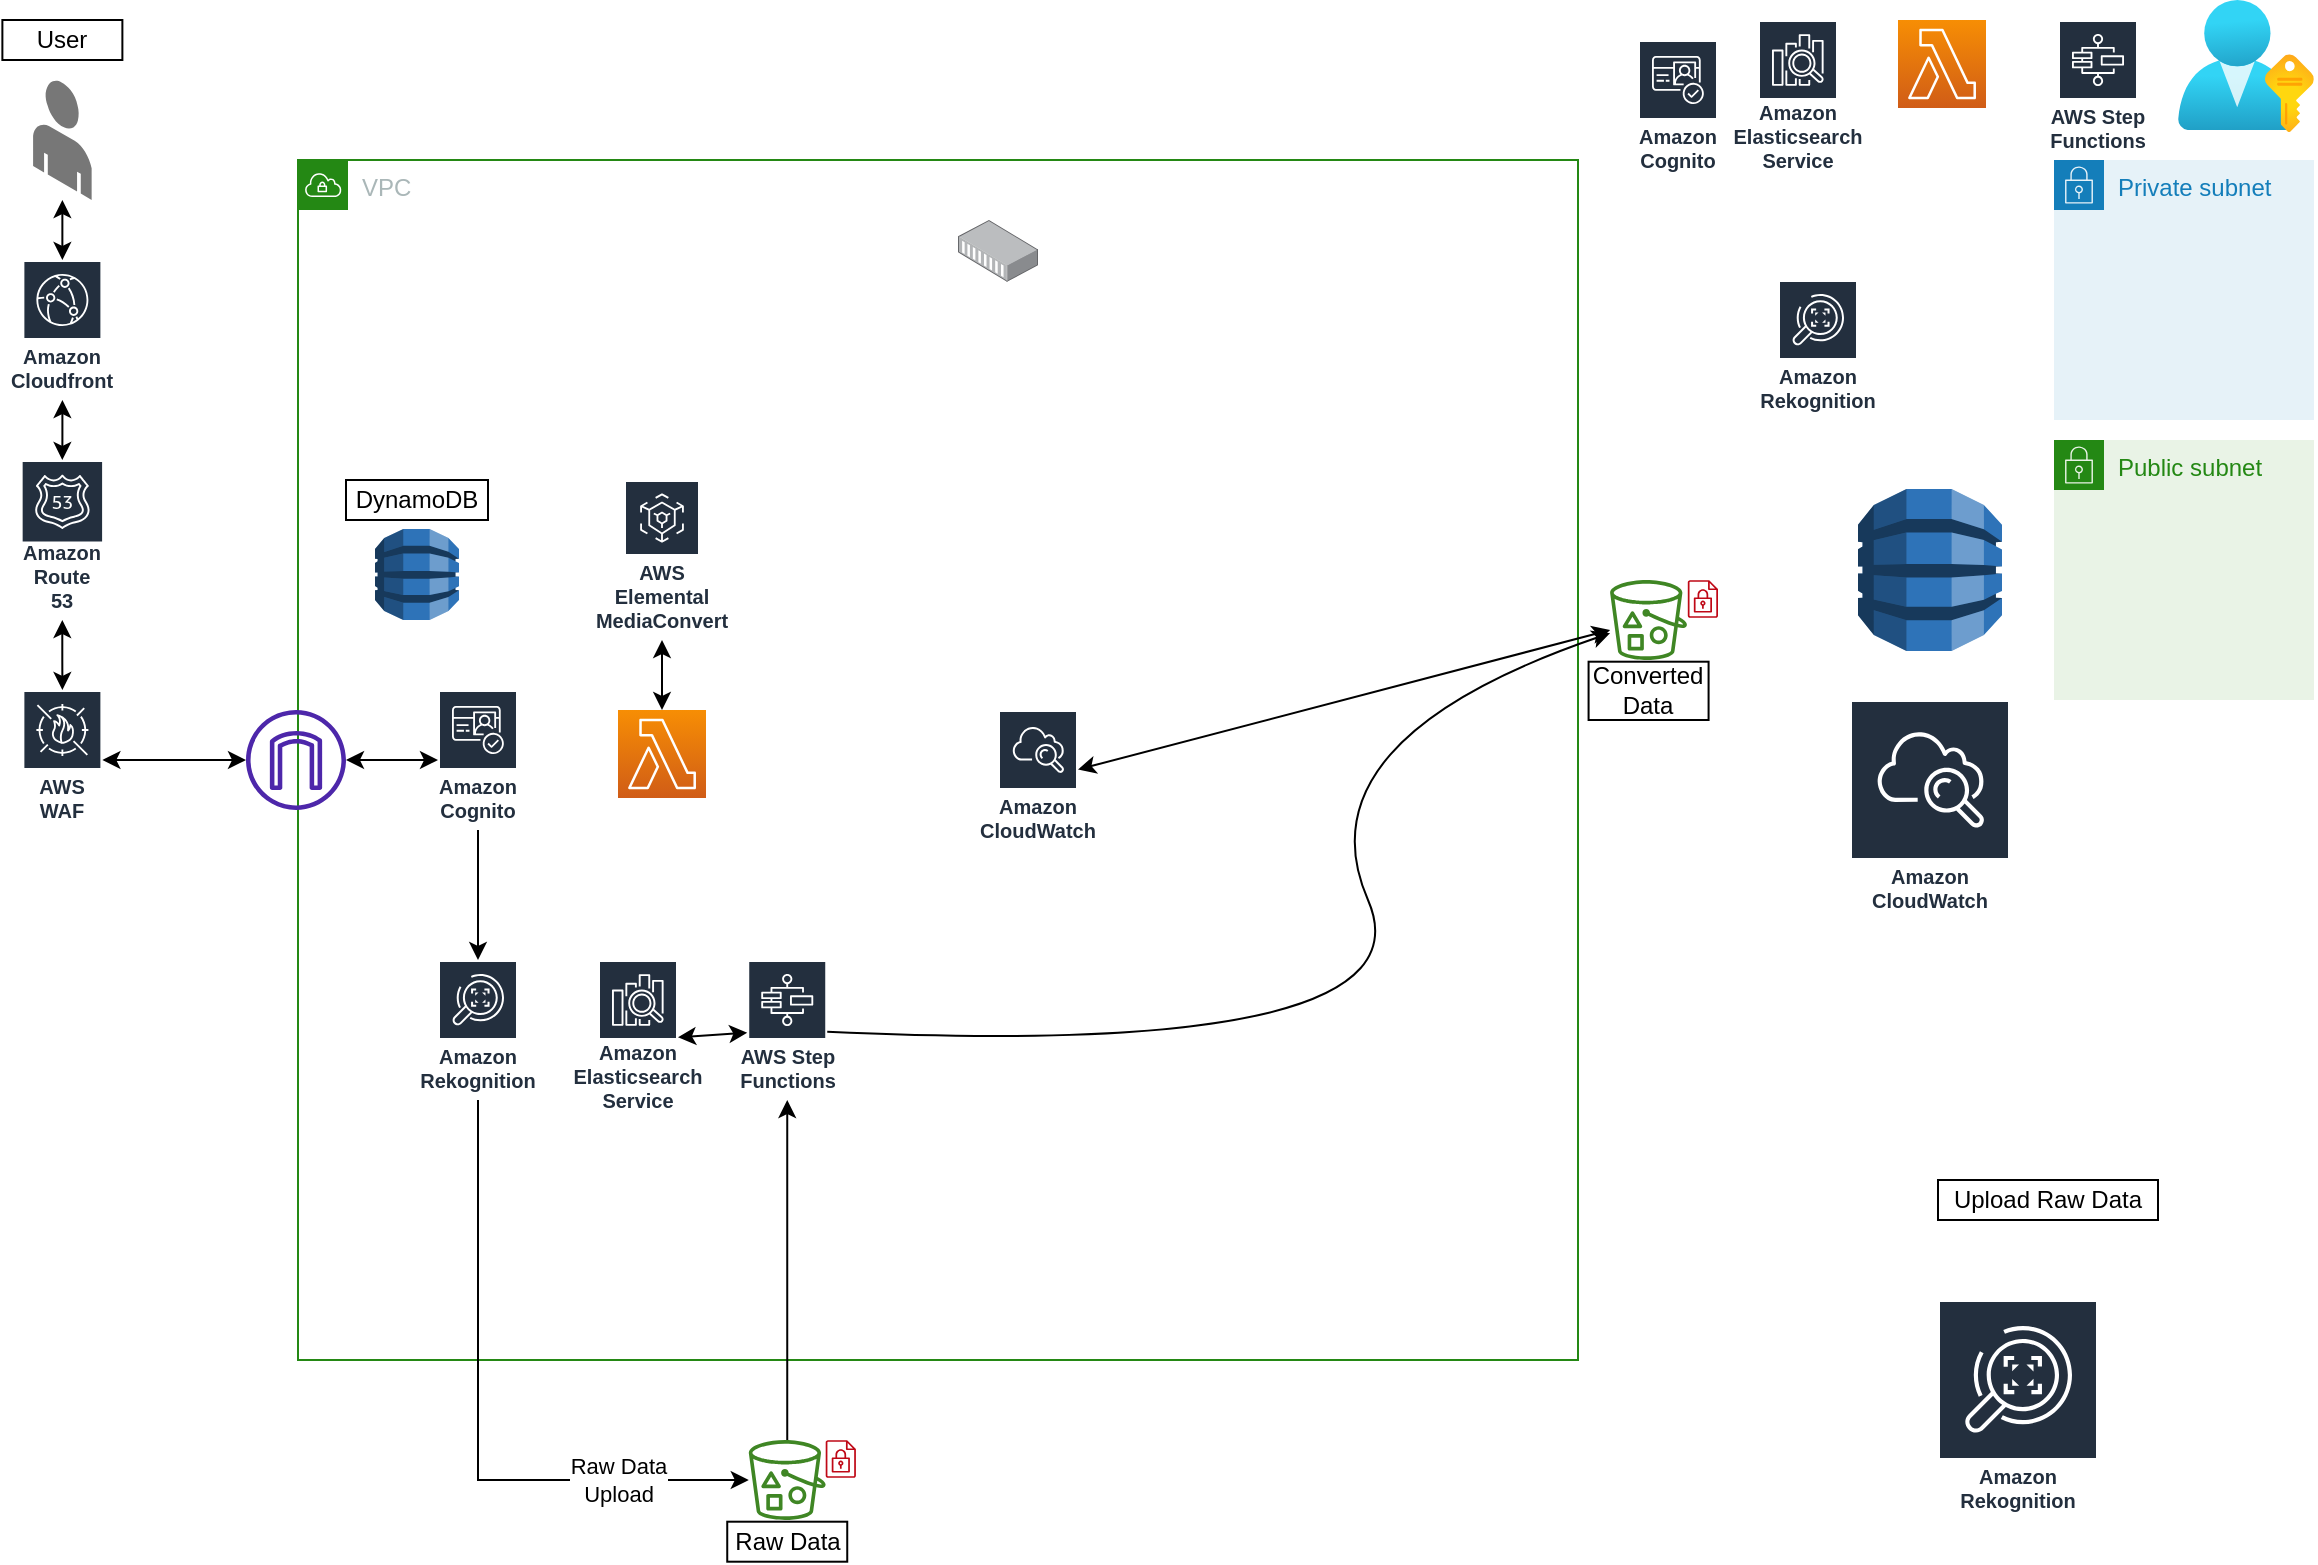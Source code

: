 <mxfile version="20.6.0" type="github">
  <diagram id="S3VAisHAgMA8_Ykdj9Oy" name="Page-1">
    <mxGraphModel dx="1151" dy="771" grid="1" gridSize="10" guides="1" tooltips="1" connect="1" arrows="1" fold="1" page="1" pageScale="1" pageWidth="1169" pageHeight="827" background="#ffffff" math="0" shadow="0">
      <root>
        <mxCell id="0" />
        <mxCell id="1" parent="0" />
        <mxCell id="wD5FJYrh4Tz_VP_SSk0y-1" value="VPC" style="points=[[0,0],[0.25,0],[0.5,0],[0.75,0],[1,0],[1,0.25],[1,0.5],[1,0.75],[1,1],[0.75,1],[0.5,1],[0.25,1],[0,1],[0,0.75],[0,0.5],[0,0.25]];outlineConnect=0;gradientColor=none;html=1;whiteSpace=wrap;fontSize=12;fontStyle=0;container=1;pointerEvents=0;collapsible=0;recursiveResize=0;shape=mxgraph.aws4.group;grIcon=mxgraph.aws4.group_vpc;strokeColor=#248814;fillColor=none;verticalAlign=top;align=left;spacingLeft=30;fontColor=#AAB7B8;dashed=0;" parent="1" vertex="1">
          <mxGeometry x="160" y="80" width="640" height="600" as="geometry" />
        </mxCell>
        <mxCell id="wD5FJYrh4Tz_VP_SSk0y-71" value="" style="sketch=0;outlineConnect=0;fontColor=#232F3E;gradientColor=none;fillColor=#4D27AA;strokeColor=none;dashed=0;verticalLabelPosition=bottom;verticalAlign=top;align=center;html=1;fontSize=12;fontStyle=0;aspect=fixed;pointerEvents=1;shape=mxgraph.aws4.internet_gateway;" parent="wD5FJYrh4Tz_VP_SSk0y-1" vertex="1">
          <mxGeometry x="-26" y="275" width="50" height="50" as="geometry" />
        </mxCell>
        <mxCell id="zQIibiH8kJXUubg3hGH6-17" value="" style="endArrow=classic;startArrow=classic;html=1;rounded=0;strokeColor=default;curved=1;elbow=vertical;" edge="1" parent="wD5FJYrh4Tz_VP_SSk0y-1" source="wD5FJYrh4Tz_VP_SSk0y-71" target="zQIibiH8kJXUubg3hGH6-25">
          <mxGeometry width="50" height="50" relative="1" as="geometry">
            <mxPoint x="-103.18" y="360" as="sourcePoint" />
            <mxPoint x="70" y="300" as="targetPoint" />
          </mxGeometry>
        </mxCell>
        <mxCell id="zQIibiH8kJXUubg3hGH6-19" value="AWS Step Functions" style="sketch=0;outlineConnect=0;fontColor=#232F3E;gradientColor=none;strokeColor=#ffffff;fillColor=#232F3E;dashed=0;verticalLabelPosition=middle;verticalAlign=bottom;align=center;html=1;whiteSpace=wrap;fontSize=10;fontStyle=1;spacing=3;shape=mxgraph.aws4.productIcon;prIcon=mxgraph.aws4.step_functions;" vertex="1" parent="wD5FJYrh4Tz_VP_SSk0y-1">
          <mxGeometry x="224.62" y="400" width="40" height="70" as="geometry" />
        </mxCell>
        <mxCell id="zQIibiH8kJXUubg3hGH6-21" value="" style="sketch=0;points=[[0,0,0],[0.25,0,0],[0.5,0,0],[0.75,0,0],[1,0,0],[0,1,0],[0.25,1,0],[0.5,1,0],[0.75,1,0],[1,1,0],[0,0.25,0],[0,0.5,0],[0,0.75,0],[1,0.25,0],[1,0.5,0],[1,0.75,0]];outlineConnect=0;fontColor=#232F3E;gradientColor=#F78E04;gradientDirection=north;fillColor=#D05C17;strokeColor=#ffffff;dashed=0;verticalLabelPosition=bottom;verticalAlign=top;align=center;html=1;fontSize=12;fontStyle=0;aspect=fixed;shape=mxgraph.aws4.resourceIcon;resIcon=mxgraph.aws4.lambda;" vertex="1" parent="wD5FJYrh4Tz_VP_SSk0y-1">
          <mxGeometry x="160" y="275" width="44" height="44" as="geometry" />
        </mxCell>
        <mxCell id="zQIibiH8kJXUubg3hGH6-25" value="Amazon Cognito" style="sketch=0;outlineConnect=0;fontColor=#232F3E;gradientColor=none;strokeColor=#ffffff;fillColor=#232F3E;dashed=0;verticalLabelPosition=middle;verticalAlign=bottom;align=center;html=1;whiteSpace=wrap;fontSize=10;fontStyle=1;spacing=3;shape=mxgraph.aws4.productIcon;prIcon=mxgraph.aws4.cognito;" vertex="1" parent="wD5FJYrh4Tz_VP_SSk0y-1">
          <mxGeometry x="70" y="265" width="40" height="70" as="geometry" />
        </mxCell>
        <mxCell id="zQIibiH8kJXUubg3hGH6-26" value="Amazon CloudWatch" style="sketch=0;outlineConnect=0;fontColor=#232F3E;gradientColor=none;strokeColor=#ffffff;fillColor=#232F3E;dashed=0;verticalLabelPosition=middle;verticalAlign=bottom;align=center;html=1;whiteSpace=wrap;fontSize=10;fontStyle=1;spacing=3;shape=mxgraph.aws4.productIcon;prIcon=mxgraph.aws4.cloudwatch;" vertex="1" parent="wD5FJYrh4Tz_VP_SSk0y-1">
          <mxGeometry x="350" y="275" width="40" height="70" as="geometry" />
        </mxCell>
        <mxCell id="zQIibiH8kJXUubg3hGH6-28" value="AWS Elemental MediaConvert" style="sketch=0;outlineConnect=0;fontColor=#232F3E;gradientColor=none;strokeColor=#ffffff;fillColor=#232F3E;dashed=0;verticalLabelPosition=middle;verticalAlign=bottom;align=center;html=1;whiteSpace=wrap;fontSize=10;fontStyle=1;spacing=3;shape=mxgraph.aws4.productIcon;prIcon=mxgraph.aws4.elemental_mediaconvert;" vertex="1" parent="wD5FJYrh4Tz_VP_SSk0y-1">
          <mxGeometry x="163" y="160" width="38" height="80" as="geometry" />
        </mxCell>
        <mxCell id="zQIibiH8kJXUubg3hGH6-29" value="" style="outlineConnect=0;dashed=0;verticalLabelPosition=bottom;verticalAlign=top;align=center;html=1;shape=mxgraph.aws3.dynamo_db;fillColor=#2E73B8;gradientColor=none;" vertex="1" parent="wD5FJYrh4Tz_VP_SSk0y-1">
          <mxGeometry x="38.5" y="184.5" width="42" height="45.5" as="geometry" />
        </mxCell>
        <mxCell id="zQIibiH8kJXUubg3hGH6-30" value="DynamoDB" style="rounded=0;whiteSpace=wrap;html=1;" vertex="1" parent="wD5FJYrh4Tz_VP_SSk0y-1">
          <mxGeometry x="24" y="160" width="71" height="20" as="geometry" />
        </mxCell>
        <mxCell id="zQIibiH8kJXUubg3hGH6-35" value="" style="endArrow=classic;startArrow=classic;html=1;rounded=0;exitX=0.5;exitY=0;exitDx=0;exitDy=0;exitPerimeter=0;" edge="1" parent="wD5FJYrh4Tz_VP_SSk0y-1" source="zQIibiH8kJXUubg3hGH6-21" target="zQIibiH8kJXUubg3hGH6-28">
          <mxGeometry width="50" height="50" relative="1" as="geometry">
            <mxPoint x="400" y="430" as="sourcePoint" />
            <mxPoint x="450" y="380" as="targetPoint" />
          </mxGeometry>
        </mxCell>
        <mxCell id="zQIibiH8kJXUubg3hGH6-36" value="Amazon Elasticsearch Service" style="sketch=0;outlineConnect=0;fontColor=#232F3E;gradientColor=none;strokeColor=#ffffff;fillColor=#232F3E;dashed=0;verticalLabelPosition=middle;verticalAlign=bottom;align=center;html=1;whiteSpace=wrap;fontSize=10;fontStyle=1;spacing=3;shape=mxgraph.aws4.productIcon;prIcon=mxgraph.aws4.elasticsearch_service;" vertex="1" parent="wD5FJYrh4Tz_VP_SSk0y-1">
          <mxGeometry x="150" y="400" width="40" height="80" as="geometry" />
        </mxCell>
        <mxCell id="wD5FJYrh4Tz_VP_SSk0y-50" value="" style="points=[];aspect=fixed;html=1;align=center;shadow=0;dashed=0;image;image=img/lib/allied_telesis/media_converters/Media_Converter_Modular.svg;" parent="wD5FJYrh4Tz_VP_SSk0y-1" vertex="1">
          <mxGeometry x="330" y="30" width="40" height="30.85" as="geometry" />
        </mxCell>
        <mxCell id="zQIibiH8kJXUubg3hGH6-42" value="Amazon Rekognition" style="sketch=0;outlineConnect=0;fontColor=#232F3E;gradientColor=none;strokeColor=#ffffff;fillColor=#232F3E;dashed=0;verticalLabelPosition=middle;verticalAlign=bottom;align=center;html=1;whiteSpace=wrap;fontSize=10;fontStyle=1;spacing=3;shape=mxgraph.aws4.productIcon;prIcon=mxgraph.aws4.rekognition;" vertex="1" parent="wD5FJYrh4Tz_VP_SSk0y-1">
          <mxGeometry x="70" y="400" width="40" height="70" as="geometry" />
        </mxCell>
        <mxCell id="zQIibiH8kJXUubg3hGH6-43" value="" style="endArrow=classic;html=1;rounded=0;" edge="1" parent="wD5FJYrh4Tz_VP_SSk0y-1" source="zQIibiH8kJXUubg3hGH6-25" target="zQIibiH8kJXUubg3hGH6-42">
          <mxGeometry width="50" height="50" relative="1" as="geometry">
            <mxPoint x="390" y="360" as="sourcePoint" />
            <mxPoint x="440" y="310" as="targetPoint" />
          </mxGeometry>
        </mxCell>
        <mxCell id="zQIibiH8kJXUubg3hGH6-45" value="" style="endArrow=classic;startArrow=classic;html=1;rounded=0;" edge="1" parent="wD5FJYrh4Tz_VP_SSk0y-1" source="zQIibiH8kJXUubg3hGH6-36" target="zQIibiH8kJXUubg3hGH6-19">
          <mxGeometry width="50" height="50" relative="1" as="geometry">
            <mxPoint x="180" y="395" as="sourcePoint" />
            <mxPoint x="230" y="345" as="targetPoint" />
          </mxGeometry>
        </mxCell>
        <mxCell id="wD5FJYrh4Tz_VP_SSk0y-15" value="Public subnet" style="points=[[0,0],[0.25,0],[0.5,0],[0.75,0],[1,0],[1,0.25],[1,0.5],[1,0.75],[1,1],[0.75,1],[0.5,1],[0.25,1],[0,1],[0,0.75],[0,0.5],[0,0.25]];outlineConnect=0;gradientColor=none;html=1;whiteSpace=wrap;fontSize=12;fontStyle=0;container=1;pointerEvents=0;collapsible=0;recursiveResize=0;shape=mxgraph.aws4.group;grIcon=mxgraph.aws4.group_security_group;grStroke=0;strokeColor=#248814;fillColor=#E9F3E6;verticalAlign=top;align=left;spacingLeft=30;fontColor=#248814;dashed=0;" parent="1" vertex="1">
          <mxGeometry x="1038" y="220" width="130" height="130" as="geometry" />
        </mxCell>
        <mxCell id="wD5FJYrh4Tz_VP_SSk0y-16" value="Private subnet" style="points=[[0,0],[0.25,0],[0.5,0],[0.75,0],[1,0],[1,0.25],[1,0.5],[1,0.75],[1,1],[0.75,1],[0.5,1],[0.25,1],[0,1],[0,0.75],[0,0.5],[0,0.25]];outlineConnect=0;gradientColor=none;html=1;whiteSpace=wrap;fontSize=12;fontStyle=0;container=1;pointerEvents=0;collapsible=0;recursiveResize=0;shape=mxgraph.aws4.group;grIcon=mxgraph.aws4.group_security_group;grStroke=0;strokeColor=#147EBA;fillColor=#E6F2F8;verticalAlign=top;align=left;spacingLeft=30;fontColor=#147EBA;dashed=0;" parent="1" vertex="1">
          <mxGeometry x="1038" y="80" width="130" height="130" as="geometry" />
        </mxCell>
        <mxCell id="wD5FJYrh4Tz_VP_SSk0y-43" value="" style="aspect=fixed;html=1;points=[];align=center;image;fontSize=12;image=img/lib/azure2/azure_stack/User_Subscriptions.svg;" parent="1" vertex="1">
          <mxGeometry x="1100" width="68" height="66" as="geometry" />
        </mxCell>
        <mxCell id="wD5FJYrh4Tz_VP_SSk0y-44" value="" style="verticalLabelPosition=bottom;html=1;verticalAlign=top;strokeWidth=1;align=center;outlineConnect=0;dashed=0;outlineConnect=0;shape=mxgraph.aws3d.end_user;strokeColor=none;fillColor=#777777;aspect=fixed;" parent="1" vertex="1">
          <mxGeometry x="27.55" y="40" width="29.27" height="60" as="geometry" />
        </mxCell>
        <mxCell id="zQIibiH8kJXUubg3hGH6-7" value="" style="edgeStyle=orthogonalEdgeStyle;rounded=0;orthogonalLoop=1;jettySize=auto;html=1;startArrow=classic;startFill=1;" edge="1" parent="1" source="wD5FJYrh4Tz_VP_SSk0y-45" target="zQIibiH8kJXUubg3hGH6-3">
          <mxGeometry relative="1" as="geometry" />
        </mxCell>
        <mxCell id="wD5FJYrh4Tz_VP_SSk0y-45" value="Amazon Cloudfront" style="sketch=0;outlineConnect=0;fontColor=#232F3E;gradientColor=none;strokeColor=#ffffff;fillColor=#232F3E;dashed=0;verticalLabelPosition=middle;verticalAlign=bottom;align=center;html=1;whiteSpace=wrap;fontSize=10;fontStyle=1;spacing=3;shape=mxgraph.aws4.productIcon;prIcon=mxgraph.aws4.cloudfront;" parent="1" vertex="1">
          <mxGeometry x="22.19" y="130" width="40" height="70" as="geometry" />
        </mxCell>
        <mxCell id="wD5FJYrh4Tz_VP_SSk0y-46" value="" style="endArrow=classic;startArrow=classic;html=1;rounded=0;strokeColor=default;curved=1;elbow=vertical;" parent="1" source="wD5FJYrh4Tz_VP_SSk0y-45" target="wD5FJYrh4Tz_VP_SSk0y-44" edge="1">
          <mxGeometry width="50" height="50" relative="1" as="geometry">
            <mxPoint x="380" y="130" as="sourcePoint" />
            <mxPoint x="430" y="80" as="targetPoint" />
          </mxGeometry>
        </mxCell>
        <mxCell id="wD5FJYrh4Tz_VP_SSk0y-47" value="AWS WAF" style="sketch=0;outlineConnect=0;fontColor=#232F3E;gradientColor=none;strokeColor=#ffffff;fillColor=#232F3E;dashed=0;verticalLabelPosition=middle;verticalAlign=bottom;align=center;html=1;whiteSpace=wrap;fontSize=10;fontStyle=1;spacing=3;shape=mxgraph.aws4.productIcon;prIcon=mxgraph.aws4.waf;" parent="1" vertex="1">
          <mxGeometry x="22.19" y="345" width="40" height="70" as="geometry" />
        </mxCell>
        <mxCell id="wD5FJYrh4Tz_VP_SSk0y-49" value="" style="endArrow=classic;startArrow=classic;html=1;rounded=0;strokeColor=default;curved=1;elbow=vertical;" parent="1" source="wD5FJYrh4Tz_VP_SSk0y-47" target="wD5FJYrh4Tz_VP_SSk0y-71" edge="1">
          <mxGeometry width="50" height="50" relative="1" as="geometry">
            <mxPoint x="380" y="365" as="sourcePoint" />
            <mxPoint x="136" y="406.649" as="targetPoint" />
          </mxGeometry>
        </mxCell>
        <mxCell id="wD5FJYrh4Tz_VP_SSk0y-18" value="" style="sketch=0;outlineConnect=0;fontColor=#232F3E;gradientColor=none;fillColor=#3F8624;strokeColor=none;dashed=0;verticalLabelPosition=bottom;verticalAlign=top;align=center;html=1;fontSize=12;fontStyle=0;aspect=fixed;pointerEvents=1;shape=mxgraph.aws4.bucket_with_objects;" parent="1" vertex="1">
          <mxGeometry x="816.06" y="290" width="38.46" height="40" as="geometry" />
        </mxCell>
        <mxCell id="wD5FJYrh4Tz_VP_SSk0y-61" value="AWS Step Functions" style="sketch=0;outlineConnect=0;fontColor=#232F3E;gradientColor=none;strokeColor=#ffffff;fillColor=#232F3E;dashed=0;verticalLabelPosition=middle;verticalAlign=bottom;align=center;html=1;whiteSpace=wrap;fontSize=10;fontStyle=1;spacing=3;shape=mxgraph.aws4.productIcon;prIcon=mxgraph.aws4.step_functions;" parent="1" vertex="1">
          <mxGeometry x="1040" y="10" width="40" height="70" as="geometry" />
        </mxCell>
        <mxCell id="wD5FJYrh4Tz_VP_SSk0y-68" value="" style="sketch=0;points=[[0,0,0],[0.25,0,0],[0.5,0,0],[0.75,0,0],[1,0,0],[0,1,0],[0.25,1,0],[0.5,1,0],[0.75,1,0],[1,1,0],[0,0.25,0],[0,0.5,0],[0,0.75,0],[1,0.25,0],[1,0.5,0],[1,0.75,0]];outlineConnect=0;fontColor=#232F3E;gradientColor=#F78E04;gradientDirection=north;fillColor=#D05C17;strokeColor=#ffffff;dashed=0;verticalLabelPosition=bottom;verticalAlign=top;align=center;html=1;fontSize=12;fontStyle=0;aspect=fixed;shape=mxgraph.aws4.resourceIcon;resIcon=mxgraph.aws4.lambda;" parent="1" vertex="1">
          <mxGeometry x="960" y="10" width="44" height="44" as="geometry" />
        </mxCell>
        <mxCell id="wD5FJYrh4Tz_VP_SSk0y-27" value="Amazon Elasticsearch Service" style="sketch=0;outlineConnect=0;fontColor=#232F3E;gradientColor=none;strokeColor=#ffffff;fillColor=#232F3E;dashed=0;verticalLabelPosition=middle;verticalAlign=bottom;align=center;html=1;whiteSpace=wrap;fontSize=10;fontStyle=1;spacing=3;shape=mxgraph.aws4.productIcon;prIcon=mxgraph.aws4.elasticsearch_service;" parent="1" vertex="1">
          <mxGeometry x="890" y="10" width="40" height="80" as="geometry" />
        </mxCell>
        <mxCell id="wD5FJYrh4Tz_VP_SSk0y-25" value="Amazon Cognito" style="sketch=0;outlineConnect=0;fontColor=#232F3E;gradientColor=none;strokeColor=#ffffff;fillColor=#232F3E;dashed=0;verticalLabelPosition=middle;verticalAlign=bottom;align=center;html=1;whiteSpace=wrap;fontSize=10;fontStyle=1;spacing=3;shape=mxgraph.aws4.productIcon;prIcon=mxgraph.aws4.cognito;" parent="1" vertex="1">
          <mxGeometry x="830" y="20" width="40" height="70" as="geometry" />
        </mxCell>
        <mxCell id="zQIibiH8kJXUubg3hGH6-2" value="User" style="rounded=0;whiteSpace=wrap;html=1;" vertex="1" parent="1">
          <mxGeometry x="12.19" y="10" width="60" height="20" as="geometry" />
        </mxCell>
        <mxCell id="wD5FJYrh4Tz_VP_SSk0y-58" value="Amazon Rekognition" style="sketch=0;outlineConnect=0;fontColor=#232F3E;gradientColor=none;strokeColor=#ffffff;fillColor=#232F3E;dashed=0;verticalLabelPosition=middle;verticalAlign=bottom;align=center;html=1;whiteSpace=wrap;fontSize=10;fontStyle=1;spacing=3;shape=mxgraph.aws4.productIcon;prIcon=mxgraph.aws4.rekognition;" parent="1" vertex="1">
          <mxGeometry x="900" y="140" width="40" height="70" as="geometry" />
        </mxCell>
        <mxCell id="zQIibiH8kJXUubg3hGH6-4" value="" style="edgeStyle=orthogonalEdgeStyle;rounded=0;orthogonalLoop=1;jettySize=auto;html=1;startArrow=classic;startFill=1;" edge="1" parent="1" source="zQIibiH8kJXUubg3hGH6-3" target="wD5FJYrh4Tz_VP_SSk0y-47">
          <mxGeometry relative="1" as="geometry" />
        </mxCell>
        <mxCell id="zQIibiH8kJXUubg3hGH6-3" value="Amazon Route 53" style="sketch=0;outlineConnect=0;fontColor=#232F3E;gradientColor=none;strokeColor=#ffffff;fillColor=#232F3E;dashed=0;verticalLabelPosition=middle;verticalAlign=bottom;align=center;html=1;whiteSpace=wrap;fontSize=10;fontStyle=1;spacing=3;shape=mxgraph.aws4.productIcon;prIcon=mxgraph.aws4.route_53;" vertex="1" parent="1">
          <mxGeometry x="21.33" y="230" width="41.72" height="80" as="geometry" />
        </mxCell>
        <mxCell id="zQIibiH8kJXUubg3hGH6-8" value="" style="sketch=0;outlineConnect=0;fontColor=#232F3E;gradientColor=none;fillColor=#3F8624;strokeColor=none;dashed=0;verticalLabelPosition=bottom;verticalAlign=top;align=center;html=1;fontSize=12;fontStyle=0;aspect=fixed;pointerEvents=1;shape=mxgraph.aws4.bucket_with_objects;" vertex="1" parent="1">
          <mxGeometry x="385.39" y="720" width="38.46" height="40" as="geometry" />
        </mxCell>
        <mxCell id="zQIibiH8kJXUubg3hGH6-9" value="Raw Data" style="rounded=0;whiteSpace=wrap;html=1;" vertex="1" parent="1">
          <mxGeometry x="374.62" y="760.85" width="60" height="20" as="geometry" />
        </mxCell>
        <mxCell id="zQIibiH8kJXUubg3hGH6-10" value="Converted&lt;br&gt;Data" style="rounded=0;whiteSpace=wrap;html=1;" vertex="1" parent="1">
          <mxGeometry x="805.29" y="330.85" width="60" height="29.15" as="geometry" />
        </mxCell>
        <mxCell id="zQIibiH8kJXUubg3hGH6-11" value="" style="sketch=0;outlineConnect=0;fontColor=#232F3E;gradientColor=none;fillColor=#BF0816;strokeColor=none;dashed=0;verticalLabelPosition=bottom;verticalAlign=top;align=center;html=1;fontSize=12;fontStyle=0;aspect=fixed;pointerEvents=1;shape=mxgraph.aws4.encrypted_data;" vertex="1" parent="1">
          <mxGeometry x="423.85" y="720" width="15.1" height="19" as="geometry" />
        </mxCell>
        <mxCell id="zQIibiH8kJXUubg3hGH6-12" value="" style="sketch=0;outlineConnect=0;fontColor=#232F3E;gradientColor=none;fillColor=#BF0816;strokeColor=none;dashed=0;verticalLabelPosition=bottom;verticalAlign=top;align=center;html=1;fontSize=12;fontStyle=0;aspect=fixed;pointerEvents=1;shape=mxgraph.aws4.encrypted_data;" vertex="1" parent="1">
          <mxGeometry x="854.9" y="290" width="15.1" height="19" as="geometry" />
        </mxCell>
        <mxCell id="zQIibiH8kJXUubg3hGH6-15" value="Upload Raw Data" style="rounded=0;whiteSpace=wrap;html=1;" vertex="1" parent="1">
          <mxGeometry x="980" y="590" width="110" height="20" as="geometry" />
        </mxCell>
        <mxCell id="zQIibiH8kJXUubg3hGH6-20" value="" style="endArrow=classic;html=1;rounded=0;" edge="1" parent="1" source="zQIibiH8kJXUubg3hGH6-8" target="zQIibiH8kJXUubg3hGH6-19">
          <mxGeometry width="50" height="50" relative="1" as="geometry">
            <mxPoint x="300" y="460" as="sourcePoint" />
            <mxPoint x="350" y="410" as="targetPoint" />
          </mxGeometry>
        </mxCell>
        <mxCell id="zQIibiH8kJXUubg3hGH6-22" value="" style="outlineConnect=0;dashed=0;verticalLabelPosition=bottom;verticalAlign=top;align=center;html=1;shape=mxgraph.aws3.dynamo_db;fillColor=#2E73B8;gradientColor=none;" vertex="1" parent="1">
          <mxGeometry x="940" y="244.5" width="72" height="81" as="geometry" />
        </mxCell>
        <mxCell id="zQIibiH8kJXUubg3hGH6-24" value="Amazon CloudWatch" style="sketch=0;outlineConnect=0;fontColor=#232F3E;gradientColor=none;strokeColor=#ffffff;fillColor=#232F3E;dashed=0;verticalLabelPosition=middle;verticalAlign=bottom;align=center;html=1;whiteSpace=wrap;fontSize=10;fontStyle=1;spacing=3;shape=mxgraph.aws4.productIcon;prIcon=mxgraph.aws4.cloudwatch;" vertex="1" parent="1">
          <mxGeometry x="936" y="350" width="80" height="110" as="geometry" />
        </mxCell>
        <mxCell id="zQIibiH8kJXUubg3hGH6-31" value="" style="endArrow=classic;startArrow=classic;html=1;rounded=0;" edge="1" parent="1" source="zQIibiH8kJXUubg3hGH6-26" target="wD5FJYrh4Tz_VP_SSk0y-18">
          <mxGeometry width="50" height="50" relative="1" as="geometry">
            <mxPoint x="560" y="510" as="sourcePoint" />
            <mxPoint x="610" y="460" as="targetPoint" />
          </mxGeometry>
        </mxCell>
        <mxCell id="zQIibiH8kJXUubg3hGH6-32" value="" style="curved=1;endArrow=classic;html=1;rounded=0;" edge="1" parent="1" source="zQIibiH8kJXUubg3hGH6-19" target="wD5FJYrh4Tz_VP_SSk0y-18">
          <mxGeometry width="50" height="50" relative="1" as="geometry">
            <mxPoint x="530" y="580" as="sourcePoint" />
            <mxPoint x="580" y="530" as="targetPoint" />
            <Array as="points">
              <mxPoint x="730" y="530" />
              <mxPoint x="660" y="370" />
            </Array>
          </mxGeometry>
        </mxCell>
        <mxCell id="zQIibiH8kJXUubg3hGH6-37" value="" style="endArrow=classic;html=1;rounded=0;" edge="1" parent="1" source="zQIibiH8kJXUubg3hGH6-42" target="zQIibiH8kJXUubg3hGH6-8">
          <mxGeometry relative="1" as="geometry">
            <mxPoint x="500" y="480" as="sourcePoint" />
            <mxPoint x="660" y="480" as="targetPoint" />
            <Array as="points">
              <mxPoint x="250" y="740" />
            </Array>
          </mxGeometry>
        </mxCell>
        <mxCell id="zQIibiH8kJXUubg3hGH6-38" value="Raw Data&lt;br&gt;Upload" style="edgeLabel;resizable=0;html=1;align=center;verticalAlign=middle;" connectable="0" vertex="1" parent="zQIibiH8kJXUubg3hGH6-37">
          <mxGeometry relative="1" as="geometry">
            <mxPoint x="70" y="27" as="offset" />
          </mxGeometry>
        </mxCell>
        <mxCell id="zQIibiH8kJXUubg3hGH6-41" value="Amazon Rekognition" style="sketch=0;outlineConnect=0;fontColor=#232F3E;gradientColor=none;strokeColor=#ffffff;fillColor=#232F3E;dashed=0;verticalLabelPosition=middle;verticalAlign=bottom;align=center;html=1;whiteSpace=wrap;fontSize=10;fontStyle=1;spacing=3;shape=mxgraph.aws4.productIcon;prIcon=mxgraph.aws4.rekognition;" vertex="1" parent="1">
          <mxGeometry x="980" y="650" width="80" height="110" as="geometry" />
        </mxCell>
      </root>
    </mxGraphModel>
  </diagram>
</mxfile>
